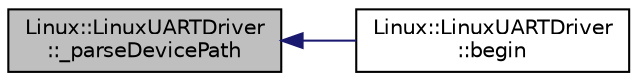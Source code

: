 digraph "Linux::LinuxUARTDriver::_parseDevicePath"
{
 // INTERACTIVE_SVG=YES
  edge [fontname="Helvetica",fontsize="10",labelfontname="Helvetica",labelfontsize="10"];
  node [fontname="Helvetica",fontsize="10",shape=record];
  rankdir="LR";
  Node1 [label="Linux::LinuxUARTDriver\l::_parseDevicePath",height=0.2,width=0.4,color="black", fillcolor="grey75", style="filled" fontcolor="black"];
  Node1 -> Node2 [dir="back",color="midnightblue",fontsize="10",style="solid",fontname="Helvetica"];
  Node2 [label="Linux::LinuxUARTDriver\l::begin",height=0.2,width=0.4,color="black", fillcolor="white", style="filled",URL="$classLinux_1_1LinuxUARTDriver.html#a2f31f84e15f1bc7f7fde7a8a15d9f28f"];
}
